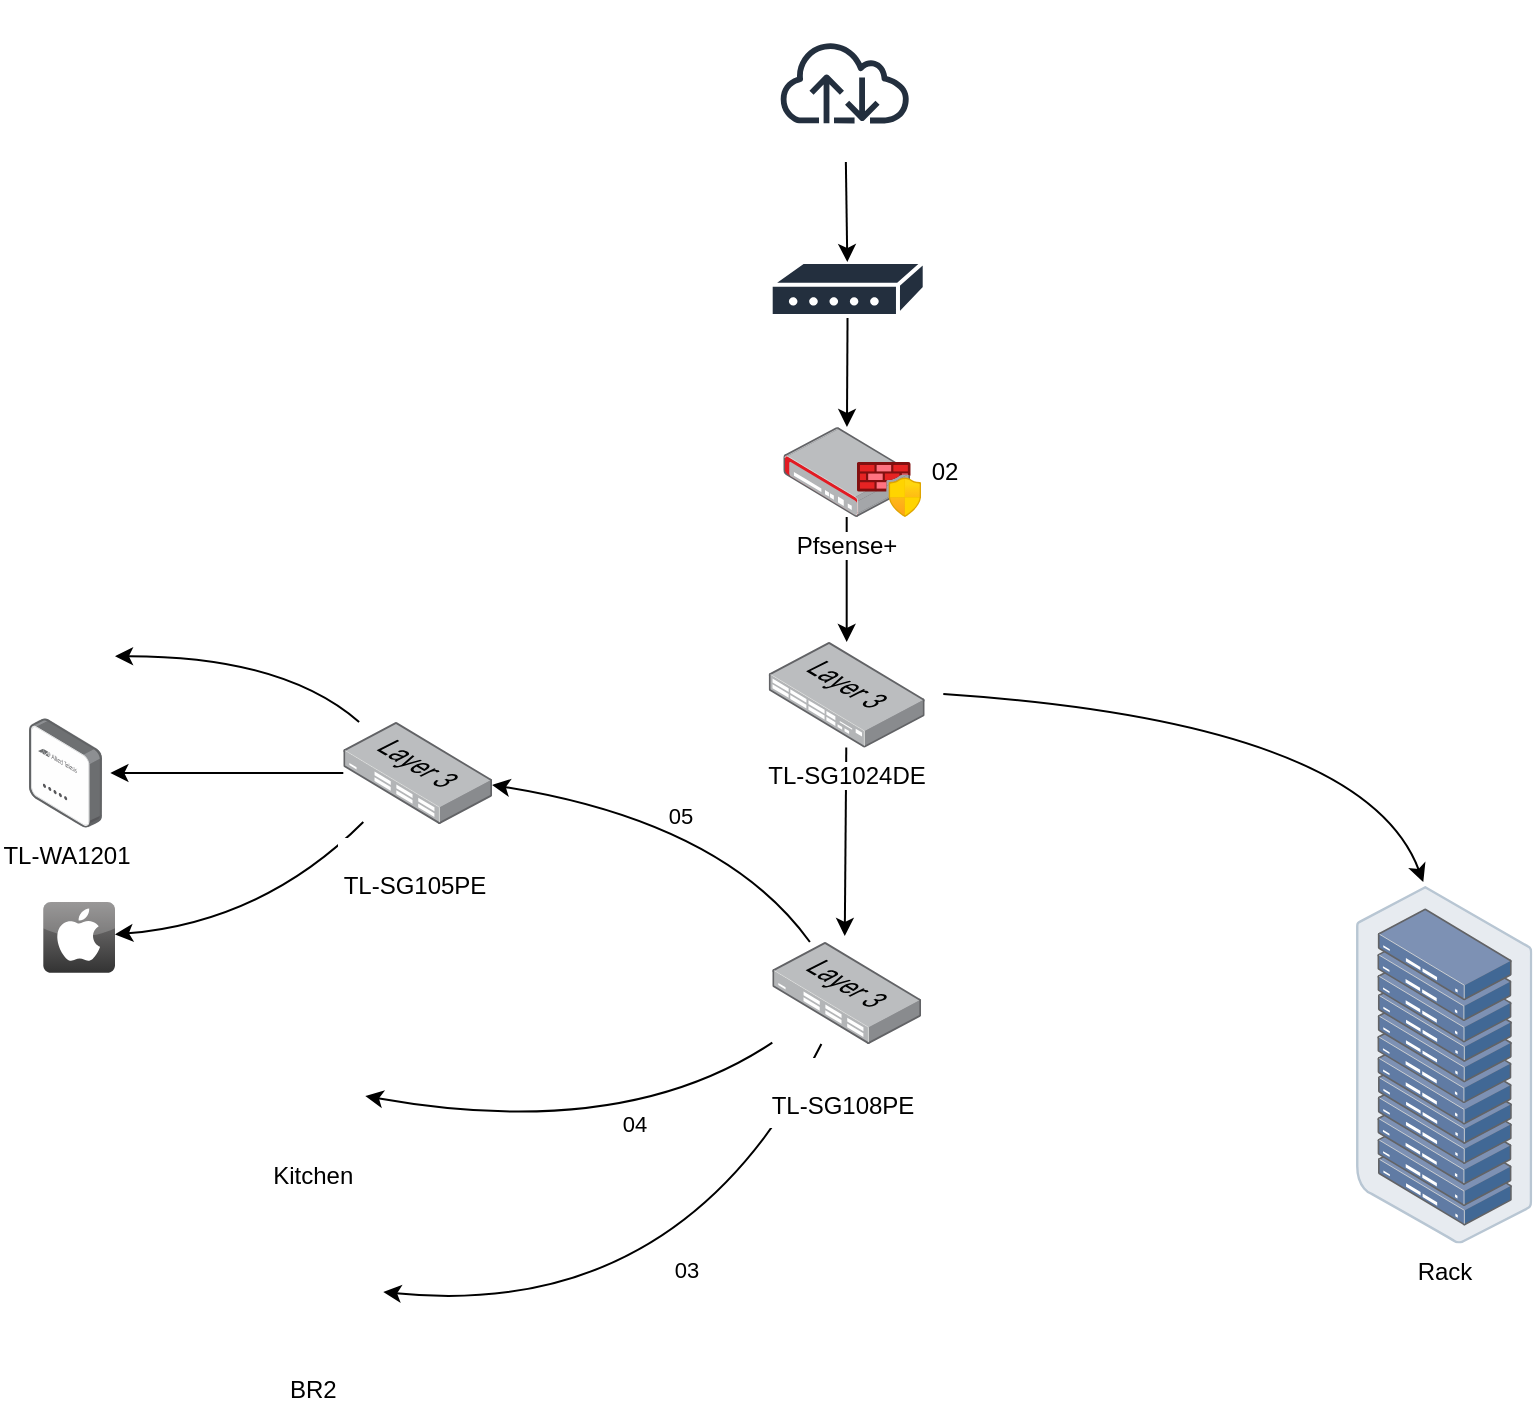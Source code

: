 <mxfile>
    <diagram id="dSapMderQFHcbK7-m7O6" name="Page-1">
        <mxGraphModel dx="1788" dy="766" grid="1" gridSize="10" guides="1" tooltips="1" connect="1" arrows="1" fold="1" page="1" pageScale="1" pageWidth="850" pageHeight="1100" math="0" shadow="0">
            <root>
                <mxCell id="0"/>
                <mxCell id="1" parent="0"/>
                <mxCell id="72" value="" style="sketch=0;outlineConnect=0;fontColor=#232F3E;gradientColor=none;strokeColor=#232F3E;fillColor=#ffffff;dashed=0;verticalLabelPosition=bottom;verticalAlign=top;align=center;html=1;fontSize=12;fontStyle=0;aspect=fixed;shape=mxgraph.aws4.resourceIcon;resIcon=mxgraph.aws4.internet;" vertex="1" parent="1">
                    <mxGeometry x="414.35" y="90" width="80" height="80" as="geometry"/>
                </mxCell>
                <mxCell id="122" style="edgeStyle=none;curved=1;html=1;" edge="1" parent="1" source="74" target="86">
                    <mxGeometry relative="1" as="geometry"/>
                </mxCell>
                <mxCell id="74" value="" style="shape=mxgraph.cisco.modems_and_phones.modem;html=1;pointerEvents=1;dashed=0;fillColor=#232F3E;strokeColor=#ffffff;strokeWidth=2;verticalLabelPosition=bottom;verticalAlign=top;align=center;outlineConnect=0;" vertex="1" parent="1">
                    <mxGeometry x="417.35" y="220" width="77" height="27" as="geometry"/>
                </mxCell>
                <mxCell id="75" value="02" style="text;html=1;align=center;verticalAlign=middle;resizable=0;points=[];autosize=1;strokeColor=none;fillColor=none;" vertex="1" parent="1">
                    <mxGeometry x="488.65" y="315" width="30" height="20" as="geometry"/>
                </mxCell>
                <mxCell id="78" style="edgeStyle=none;html=1;entryX=0.5;entryY=0;entryDx=0;entryDy=0;curved=1;" edge="1" parent="1">
                    <mxGeometry relative="1" as="geometry">
                        <mxPoint x="503.65" y="436" as="sourcePoint"/>
                        <mxPoint x="743.65" y="530" as="targetPoint"/>
                        <Array as="points">
                            <mxPoint x="713.65" y="450"/>
                        </Array>
                    </mxGeometry>
                </mxCell>
                <mxCell id="81" style="edgeStyle=none;curved=1;html=1;entryX=0.487;entryY=-0.059;entryDx=0;entryDy=0;entryPerimeter=0;" edge="1" parent="1" source="76" target="79">
                    <mxGeometry relative="1" as="geometry"/>
                </mxCell>
                <mxCell id="76" value="TL-SG1024DE" style="points=[];aspect=fixed;html=1;align=center;shadow=0;dashed=0;image;image=img/lib/allied_telesis/switch/Switch_52_port_L3.svg;strokeColor=#232F3E;fillColor=#232F3E;" vertex="1" parent="1">
                    <mxGeometry x="416.35" y="410" width="78" height="52.8" as="geometry"/>
                </mxCell>
                <mxCell id="93" value="05" style="edgeStyle=none;curved=1;html=1;" edge="1" parent="1" source="79" target="92">
                    <mxGeometry relative="1" as="geometry">
                        <Array as="points">
                            <mxPoint x="393.65" y="500"/>
                        </Array>
                    </mxGeometry>
                </mxCell>
                <mxCell id="105" style="edgeStyle=none;curved=1;html=1;entryX=1;entryY=0.5;entryDx=0;entryDy=0;" edge="1" parent="1" source="79" target="104">
                    <mxGeometry relative="1" as="geometry">
                        <Array as="points">
                            <mxPoint x="343.65" y="660"/>
                        </Array>
                    </mxGeometry>
                </mxCell>
                <mxCell id="106" value="04" style="edgeLabel;html=1;align=center;verticalAlign=middle;resizable=0;points=[];" vertex="1" connectable="0" parent="105">
                    <mxGeometry x="-0.272" y="-5" relative="1" as="geometry">
                        <mxPoint as="offset"/>
                    </mxGeometry>
                </mxCell>
                <mxCell id="110" style="edgeStyle=none;curved=1;html=1;entryX=1;entryY=0.5;entryDx=0;entryDy=0;" edge="1" parent="1" source="79" target="109">
                    <mxGeometry relative="1" as="geometry">
                        <Array as="points">
                            <mxPoint x="373.65" y="750"/>
                        </Array>
                    </mxGeometry>
                </mxCell>
                <mxCell id="111" value="03" style="edgeLabel;html=1;align=center;verticalAlign=middle;resizable=0;points=[];" vertex="1" connectable="0" parent="110">
                    <mxGeometry x="0.025" y="-26" relative="1" as="geometry">
                        <mxPoint as="offset"/>
                    </mxGeometry>
                </mxCell>
                <mxCell id="79" value="&lt;table class=&quot;table table-striped table-hover table-condensed sortable-theme-bootstrap&quot;&gt;&lt;tbody id=&quot;leaselist&quot;&gt;&lt;tr&gt;&lt;td&gt;TL-SG108PE&lt;/td&gt;&lt;br/&gt;&#9;&#9;&#9;&#9;&#9;&lt;td&gt;&lt;/td&gt;&lt;/tr&gt;&lt;/tbody&gt;&lt;/table&gt;" style="points=[];aspect=fixed;html=1;align=center;shadow=0;dashed=0;image;image=img/lib/allied_telesis/switch/Switch_24_port_L3.svg;strokeColor=#232F3E;fillColor=none;" vertex="1" parent="1">
                    <mxGeometry x="418.15" y="560" width="74.4" height="51" as="geometry"/>
                </mxCell>
                <mxCell id="89" value="" style="edgeStyle=none;curved=1;html=1;" edge="1" parent="1" source="86" target="76">
                    <mxGeometry relative="1" as="geometry"/>
                </mxCell>
                <mxCell id="86" value="Pfsense+" style="points=[];aspect=fixed;html=1;align=center;shadow=0;dashed=0;image;image=img/lib/allied_telesis/security/Router_VPN.svg;strokeColor=#232F3E;fillColor=#232F3E;" vertex="1" parent="1">
                    <mxGeometry x="423.65" y="302.5" width="63.41" height="45" as="geometry"/>
                </mxCell>
                <mxCell id="100" style="edgeStyle=none;curved=1;html=1;entryX=1;entryY=0.75;entryDx=0;entryDy=0;" edge="1" parent="1" source="92" target="95">
                    <mxGeometry relative="1" as="geometry">
                        <Array as="points">
                            <mxPoint x="173.65" y="417"/>
                        </Array>
                    </mxGeometry>
                </mxCell>
                <mxCell id="101" style="edgeStyle=none;curved=1;html=1;entryX=1.113;entryY=0.5;entryDx=0;entryDy=0;entryPerimeter=0;" edge="1" parent="1" source="92" target="97">
                    <mxGeometry relative="1" as="geometry"/>
                </mxCell>
                <mxCell id="102" style="edgeStyle=none;curved=1;html=1;" edge="1" parent="1" target="94">
                    <mxGeometry relative="1" as="geometry">
                        <mxPoint x="213.65" y="500" as="sourcePoint"/>
                        <Array as="points">
                            <mxPoint x="163.65" y="550"/>
                        </Array>
                    </mxGeometry>
                </mxCell>
                <mxCell id="92" value="&lt;br&gt;&lt;table class=&quot;table table-striped table-hover table-condensed sortable-theme-bootstrap&quot;&gt;&lt;tbody id=&quot;leaselist&quot;&gt;&lt;tr&gt;&lt;td&gt;TL-SG105PE&lt;/td&gt;&#9;&#9;&#9;&#9;&#9;&lt;td&gt;&lt;/td&gt;&lt;/tr&gt;&lt;/tbody&gt;&lt;/table&gt;" style="points=[];aspect=fixed;html=1;align=center;shadow=0;dashed=0;image;image=img/lib/allied_telesis/switch/Switch_24_port_L3.svg;strokeColor=#232F3E;fillColor=none;" vertex="1" parent="1">
                    <mxGeometry x="203.65" y="450" width="74.4" height="51" as="geometry"/>
                </mxCell>
                <mxCell id="94" value="" style="dashed=0;outlineConnect=0;html=1;align=center;labelPosition=center;verticalLabelPosition=bottom;verticalAlign=top;shape=mxgraph.webicons.apple;fillColor=#807E7E;gradientColor=#333333;shadow=0;sketch=0;strokeColor=#232F3E;" vertex="1" parent="1">
                    <mxGeometry x="53.65" y="540" width="35.85" height="35.4" as="geometry"/>
                </mxCell>
                <mxCell id="95" value="" style="shape=image;verticalLabelPosition=bottom;labelBackgroundColor=#ffffff;verticalAlign=top;aspect=fixed;imageAspect=0;image=https://cdn-icons-png.flaticon.com/512/771/771211.png;" vertex="1" parent="1">
                    <mxGeometry x="40" y="380" width="49.5" height="49.5" as="geometry"/>
                </mxCell>
                <mxCell id="97" value="TL-WA1201" style="points=[];aspect=fixed;html=1;align=center;shadow=0;dashed=0;image;image=img/lib/allied_telesis/wireless/Access_Point_Indoor.svg;sketch=0;strokeColor=#232F3E;fillColor=none;gradientColor=#333333;" vertex="1" parent="1">
                    <mxGeometry x="46.45" y="448.2" width="36.6" height="54.6" as="geometry"/>
                </mxCell>
                <mxCell id="104" value="Kitchen" style="shape=image;verticalLabelPosition=bottom;labelBackgroundColor=#ffffff;verticalAlign=top;aspect=fixed;imageAspect=0;image=https://cdn-icons-png.flaticon.com/512/864/864615.png;" vertex="1" parent="1">
                    <mxGeometry x="162.65" y="611" width="52" height="52" as="geometry"/>
                </mxCell>
                <mxCell id="109" value="BR2" style="shape=image;verticalLabelPosition=bottom;labelBackgroundColor=#ffffff;verticalAlign=top;aspect=fixed;imageAspect=0;image=https://static.thenounproject.com/png/1122147-200.png;" vertex="1" parent="1">
                    <mxGeometry x="153.65" y="700" width="70" height="70" as="geometry"/>
                </mxCell>
                <mxCell id="116" value="" style="aspect=fixed;html=1;points=[];align=center;image;fontSize=12;image=img/lib/azure2/networking/Azure_Firewall_Manager.svg;shadow=0;sketch=0;strokeColor=#232F3E;fillColor=none;gradientColor=#333333;" vertex="1" parent="1">
                    <mxGeometry x="460.46" y="320" width="32.09" height="27.5" as="geometry"/>
                </mxCell>
                <mxCell id="121" value="Rack" style="points=[];aspect=fixed;html=1;align=center;shadow=0;dashed=0;image;image=img/lib/allied_telesis/storage/Datacenter_Server_Rack.svg;sketch=0;strokeColor=#232F3E;fillColor=#333333;gradientColor=#333333;" vertex="1" parent="1">
                    <mxGeometry x="710" y="532" width="88.2" height="178.8" as="geometry"/>
                </mxCell>
                <mxCell id="113" style="edgeStyle=none;curved=1;html=1;" edge="1" parent="1" source="72" target="74">
                    <mxGeometry relative="1" as="geometry"/>
                </mxCell>
            </root>
        </mxGraphModel>
    </diagram>
</mxfile>